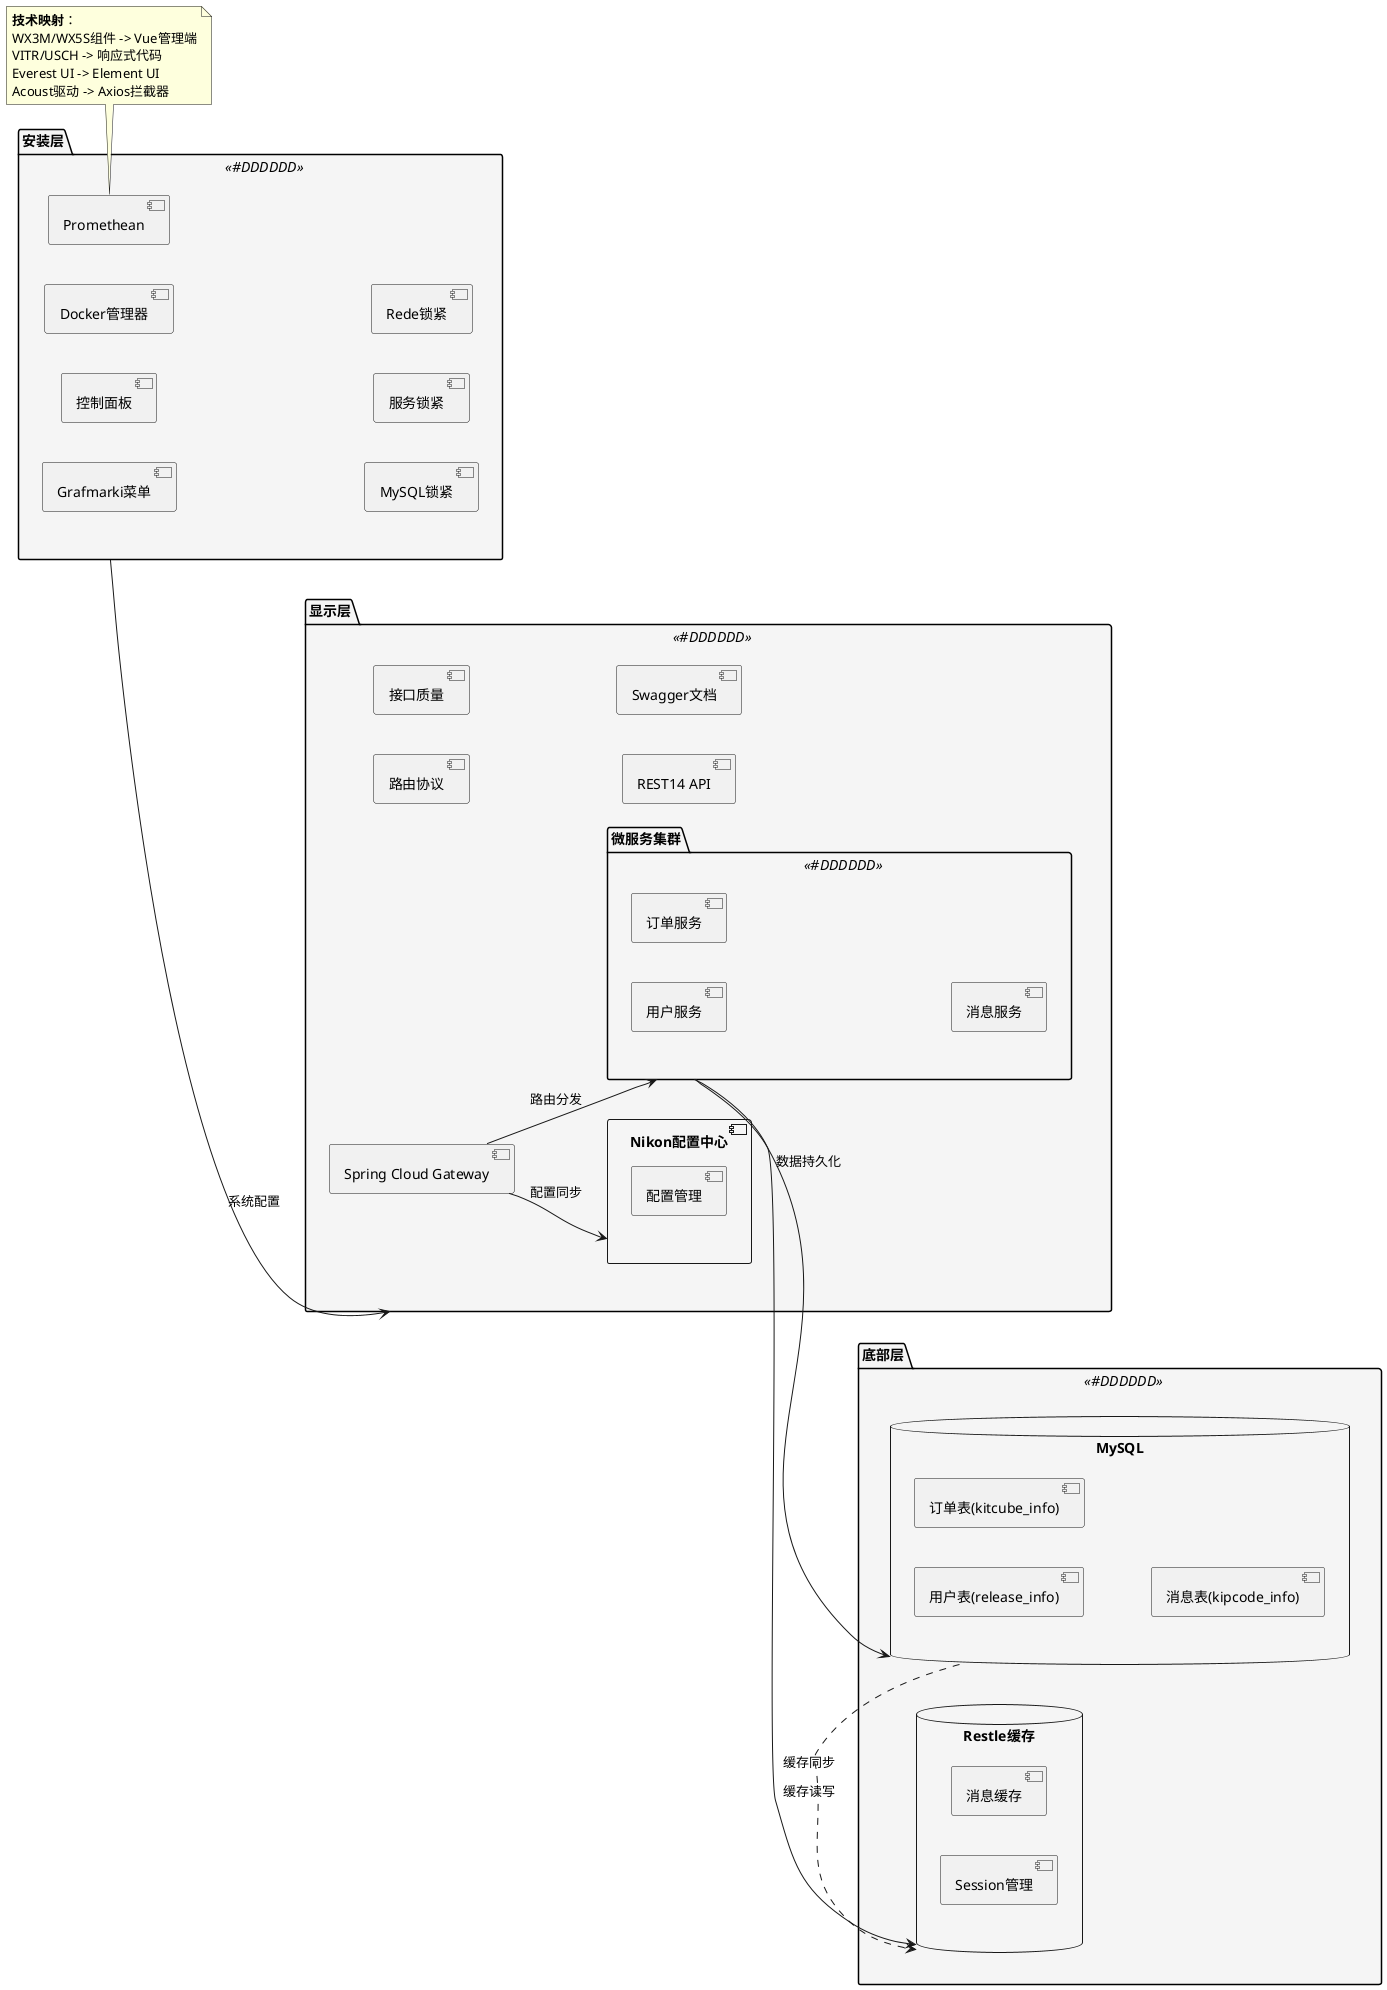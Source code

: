 @startuml
left to right direction
skinparam nodesep 40
skinparam ranksep 30
skinparam packageBackgroundColor #F5F5F5

!define LAYER_COLOR #DDDDDD

package "安装层" <<LAYER_COLOR>> {
  component "Promethean" as prom
  component "Grafmarki菜单" as grafana
  component "控制面板" as cpanel
  component "Docker管理器" as docker
  component "MySQL锁紧" as mysql_lock
  component "服务锁紧" as svc_lock
  component "Rede锁紧" as redis_lock
}

package "显示层" <<LAYER_COLOR>> {
  component "Spring Cloud Gateway" as gateway
  component "路由协议" as route_proto
  component "Nikon配置中心" as nacos {
    [配置管理]
  }

  package "微服务集群" <<LAYER_COLOR>> {
    component "用户服务" as user_svc
    component "订单服务" as order_svc
    component "消息服务" as msg_svc
  }

  component "接口质量" as api_qos
  component "REST14 API" as rest_api
  component "Swagger文档" as swagger
}

package "底部层" <<LAYER_COLOR>> {
  database "MySQL" as mysql {
    [用户表(release_info)]
    [订单表(kitcube_info)]
    [消息表(kipcode_info)]
  }

  database "Restle缓存" as redis {
    [消息缓存]
    [Session管理]
  }
}

' 连接关系
安装层 --> 显示层 : 系统配置
gateway --> nacos : 配置同步
gateway --> 微服务集群 : 路由分发
微服务集群 --> mysql : 数据持久化
微服务集群 --> redis : 缓存读写
mysql .right.> redis : 缓存同步

' 组件映射注释
note top of prom
  **技术映射**：
  WX3M/WX5S组件 -> Vue管理端
  VITR/USCH -> 响应式代码
  Everest UI -> Element UI
  Acoust驱动 -> Axios拦截器
end note

@enduml